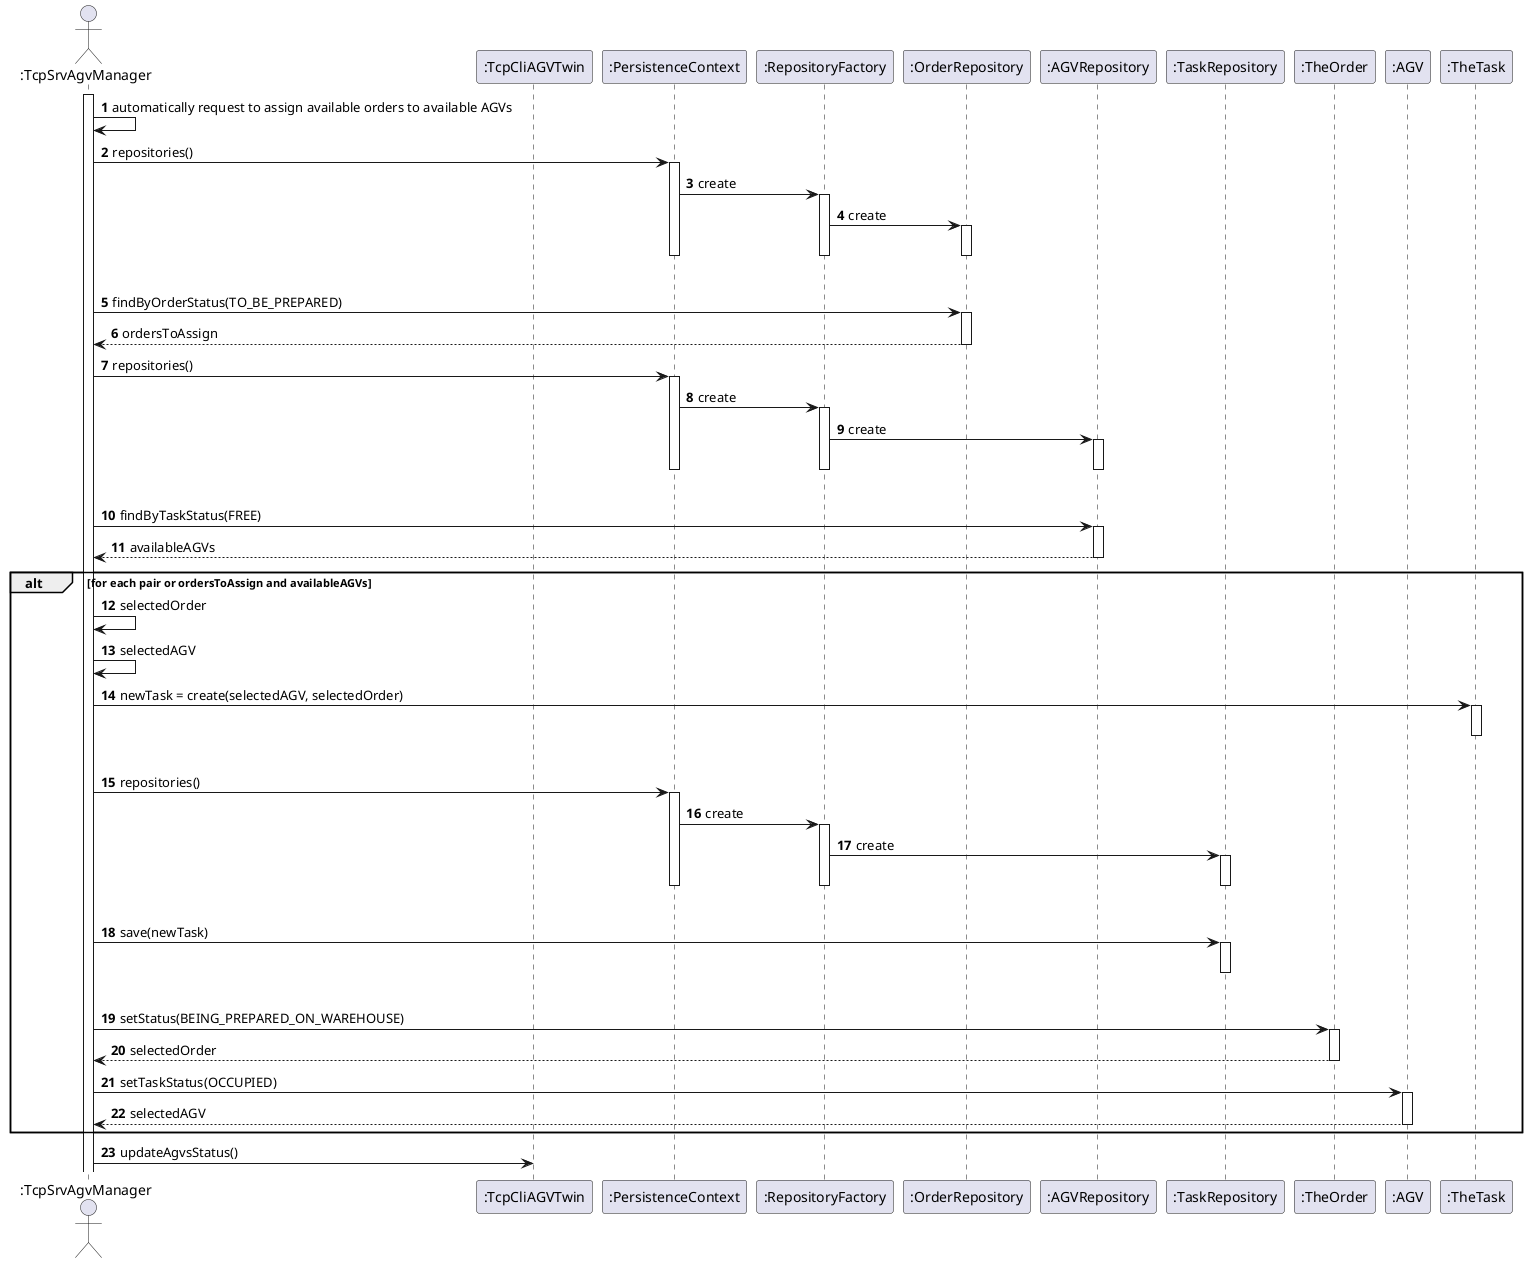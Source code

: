 @startuml
'https://plantuml.com/sequence-diagram

autonumber

Actor ":TcpSrvAgvManager" as AGVM
participant ":TcpCliAGVTwin" as AGVTC
participant ":PersistenceContext" as Persistance
participant ":RepositoryFactory" as Factory
participant ":OrderRepository" as OrderRep
participant ":AGVRepository" as AGVRep
participant ":TaskRepository" as TaskRep
participant ":TheOrder" as ORDER
participant ":AGV" as AGV
participant ":TheTask" as Task

activate AGVM
AGVM -> AGVM : automatically request to assign available orders to available AGVs
AGVM -> Persistance : repositories()
activate Persistance
Persistance -> Factory : create
activate Factory
Factory -> OrderRep : create
activate OrderRep
|||
deactivate OrderRep
deactivate Factory
deactivate Persistance
AGVM -> OrderRep : findByOrderStatus(TO_BE_PREPARED)
activate OrderRep
OrderRep --> AGVM : ordersToAssign
deactivate OrderRep
AGVM -> Persistance : repositories()
activate Persistance
Persistance -> Factory : create
activate Factory
Factory -> AGVRep : create
activate AGVRep
|||
deactivate AGVRep
deactivate Factory
deactivate Persistance
AGVM -> AGVRep : findByTaskStatus(FREE)
activate AGVRep
AGVRep --> AGVM : availableAGVs
deactivate AGVRep

alt for each pair or ordersToAssign and availableAGVs
AGVM -> AGVM : selectedOrder
AGVM -> AGVM : selectedAGV

AGVM -> Task : newTask = create(selectedAGV, selectedOrder)
activate Task
|||
deactivate Task
AGVM -> Persistance : repositories()
activate Persistance
Persistance -> Factory : create
activate Factory
Factory -> TaskRep : create
activate TaskRep
|||
deactivate TaskRep
deactivate Factory
deactivate Persistance
AGVM -> TaskRep : save(newTask)
activate TaskRep
|||
deactivate TaskRep

AGVM -> ORDER : setStatus(BEING_PREPARED_ON_WAREHOUSE)
activate ORDER
ORDER --> AGVM : selectedOrder
deactivate ORDER
AGVM -> AGV : setTaskStatus(OCCUPIED)
activate AGV
AGV --> AGVM : selectedAGV
deactivate AGV

end

AGVM -> AGVTC : updateAgvsStatus()

@enduml